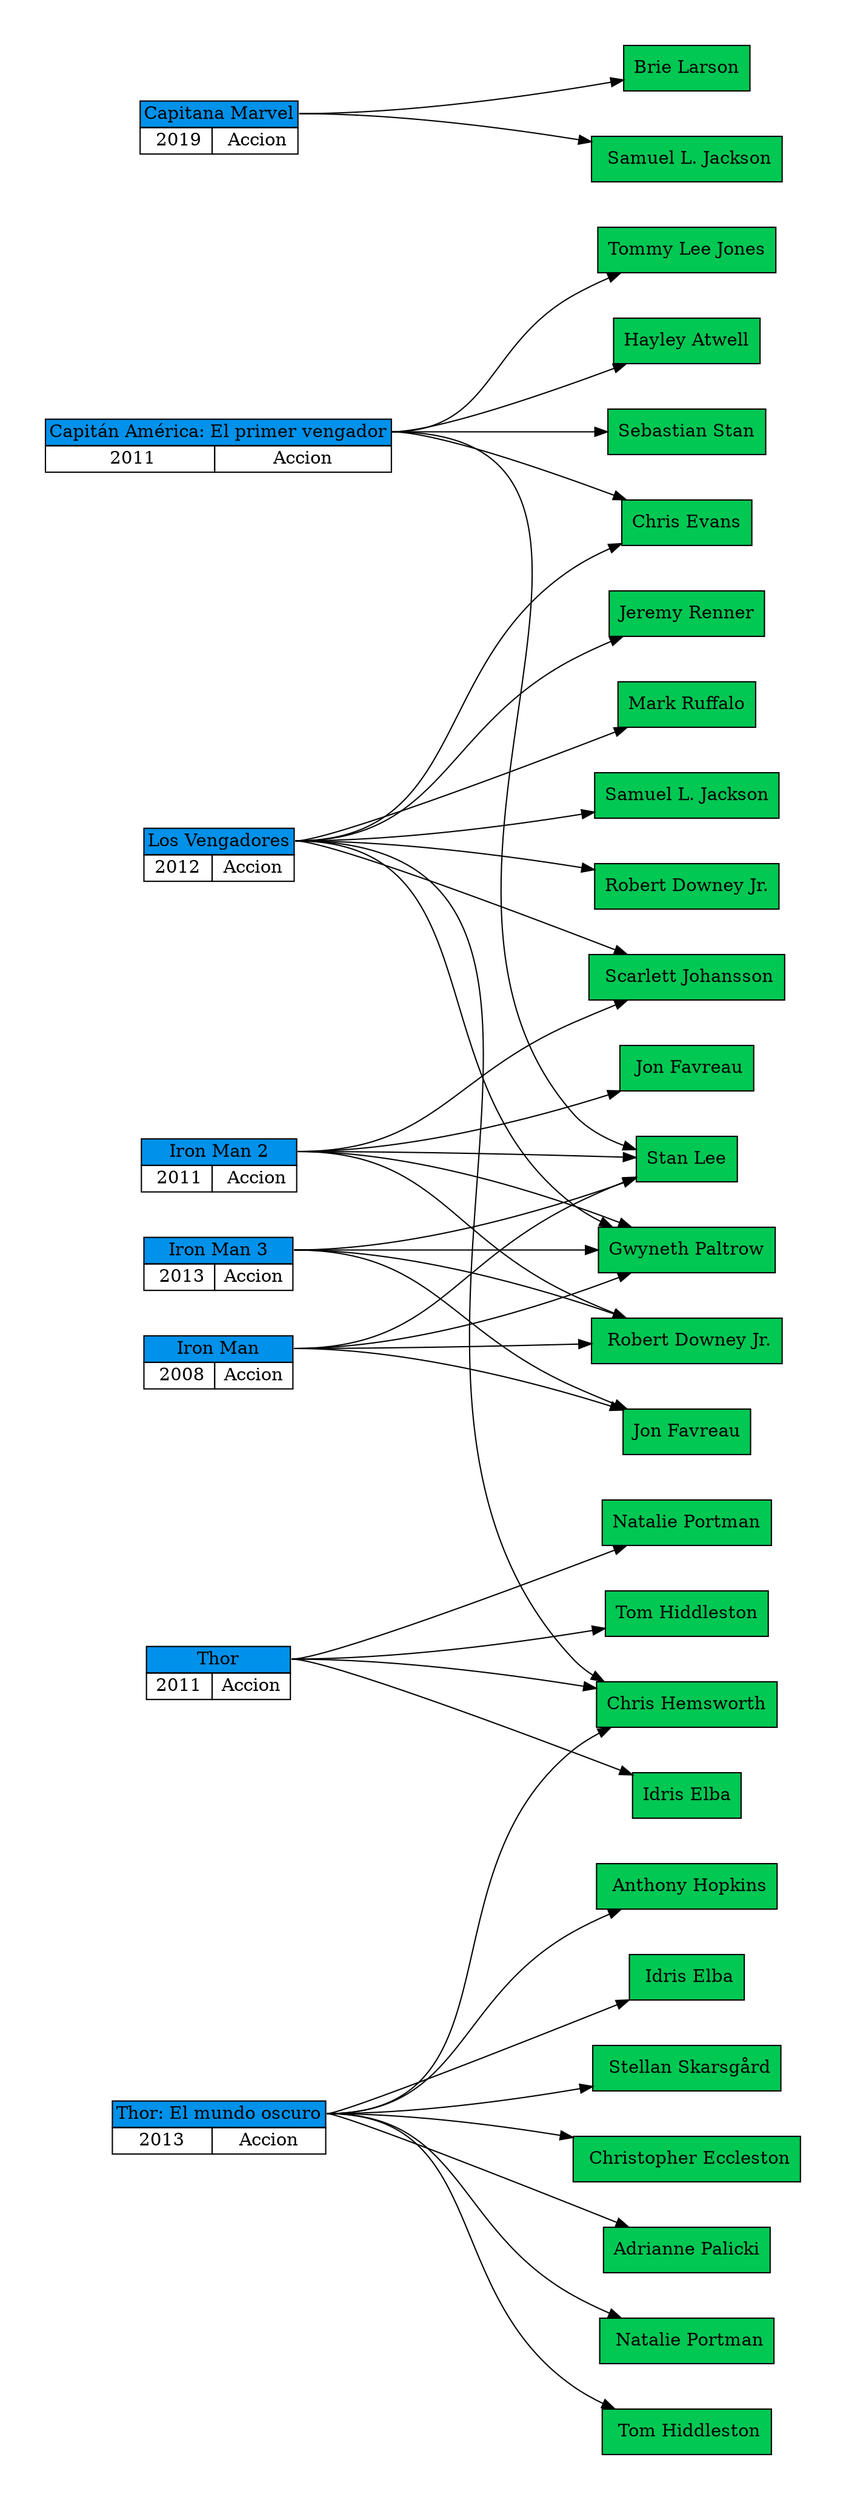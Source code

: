 
    digraph main {
        graph [pad="0.5", nodesep="0.5", ranksep="2"];
        node [shape=plain]
        rankdir=LR;

    
nodo1 [label=<
        <table border="0" cellborder="1" cellspacing="0">
        <tr><td bgcolor="#0091ea" port="p1" colspan="2">Capitán América: El primer vengador</td></tr>
        <tr><td>  2011 </td><td> Accion </td></tr>
        </table>>];


nodo2 [label=<
        <table border="0" cellborder="1" cellspacing="0">
        <tr><td bgcolor="#0091ea" port="p1" colspan="2">Capitana Marvel</td></tr>
        <tr><td>  2019 </td><td>  Accion </td></tr>
        </table>>];


nodo3 [label=<
        <table border="0" cellborder="1" cellspacing="0">
        <tr><td bgcolor="#0091ea" port="p1" colspan="2">Iron Man</td></tr>
        <tr><td>  2008 </td><td> Accion </td></tr>
        </table>>];


nodo4 [label=<
        <table border="0" cellborder="1" cellspacing="0">
        <tr><td bgcolor="#0091ea" port="p1" colspan="2">Iron Man 2</td></tr>
        <tr><td>  2011 </td><td>  Accion </td></tr>
        </table>>];


nodo5 [label=<
        <table border="0" cellborder="1" cellspacing="0">
        <tr><td bgcolor="#0091ea" port="p1" colspan="2">Thor</td></tr>
        <tr><td> 2011 </td><td> Accion </td></tr>
        </table>>];


nodo6 [label=<
        <table border="0" cellborder="1" cellspacing="0">
        <tr><td bgcolor="#0091ea" port="p1" colspan="2">Los Vengadores</td></tr>
        <tr><td> 2012 </td><td> Accion </td></tr>
        </table>>];


nodo7 [label=<
        <table border="0" cellborder="1" cellspacing="0">
        <tr><td bgcolor="#0091ea" port="p1" colspan="2">Thor: El mundo oscuro</td></tr>
        <tr><td> 2013 </td><td> Accion </td></tr>
        </table>>];


nodo8 [label=<
        <table border="0" cellborder="1" cellspacing="0">
        <tr><td bgcolor="#0091ea" port="p1" colspan="2">Iron Man 3</td></tr>
        <tr><td>  2013 </td><td> Accion </td></tr>
        </table>>];

node [shape=box, style=filled, fillcolor="#00c853"]	"Chris Evans"
	"Tommy Lee Jones"
	"Hayley Atwell"
	"Sebastian Stan"
	"Stan Lee"
	"Brie Larson"
	" Samuel L. Jackson"
	" Robert Downey Jr."
	"Jon Favreau"
	"Gwyneth Paltrow"
	"Stan Lee"
	" Robert Downey Jr."
	" Jon Favreau"
	"Gwyneth Paltrow"
	"Stan Lee"
	" Scarlett Johansson"
	"Chris Hemsworth"
	"Natalie Portman"
	"Tom Hiddleston"
	"Idris Elba"
	" Scarlett Johansson"
	"Gwyneth Paltrow"
	"Robert Downey Jr."
	"Jeremy Renner"
	"Chris Evans"
	"Chris Hemsworth"
	"Mark Ruffalo"
	"Samuel L. Jackson"
	"Chris Hemsworth"
	" Natalie Portman"
	" Tom Hiddleston"
	" Anthony Hopkins"
	" Idris Elba"
	" Stellan Skarsgård"
	" Christopher Eccleston"
	"Adrianne Palicki"
	" Robert Downey Jr."
	"Jon Favreau"
	"Gwyneth Paltrow"
	"Stan Lee"
	nodo1:p1 -> "Chris Evans";
	nodo1:p1 -> "Tommy Lee Jones";
	nodo1:p1 -> "Hayley Atwell";
	nodo1:p1 -> "Sebastian Stan";
	nodo1:p1 -> "Stan Lee";
	nodo2:p1 -> "Brie Larson";
	nodo2:p1 -> " Samuel L. Jackson";
	nodo3:p1 -> " Robert Downey Jr.";
	nodo3:p1 -> "Jon Favreau";
	nodo3:p1 -> "Gwyneth Paltrow";
	nodo3:p1 -> "Stan Lee";
	nodo4:p1 -> " Robert Downey Jr.";
	nodo4:p1 -> " Jon Favreau";
	nodo4:p1 -> "Gwyneth Paltrow";
	nodo4:p1 -> "Stan Lee";
	nodo4:p1 -> " Scarlett Johansson";
	nodo5:p1 -> "Chris Hemsworth";
	nodo5:p1 -> "Natalie Portman";
	nodo5:p1 -> "Tom Hiddleston";
	nodo5:p1 -> "Idris Elba";
	nodo6:p1 -> " Scarlett Johansson";
	nodo6:p1 -> "Gwyneth Paltrow";
	nodo6:p1 -> "Robert Downey Jr.";
	nodo6:p1 -> "Jeremy Renner";
	nodo6:p1 -> "Chris Evans";
	nodo6:p1 -> "Chris Hemsworth";
	nodo6:p1 -> "Mark Ruffalo";
	nodo6:p1 -> "Samuel L. Jackson";
	nodo7:p1 -> "Chris Hemsworth";
	nodo7:p1 -> " Natalie Portman";
	nodo7:p1 -> " Tom Hiddleston";
	nodo7:p1 -> " Anthony Hopkins";
	nodo7:p1 -> " Idris Elba";
	nodo7:p1 -> " Stellan Skarsgård";
	nodo7:p1 -> " Christopher Eccleston";
	nodo7:p1 -> "Adrianne Palicki";
	nodo8:p1 -> " Robert Downey Jr.";
	nodo8:p1 -> "Jon Favreau";
	nodo8:p1 -> "Gwyneth Paltrow";
	nodo8:p1 -> "Stan Lee";
}